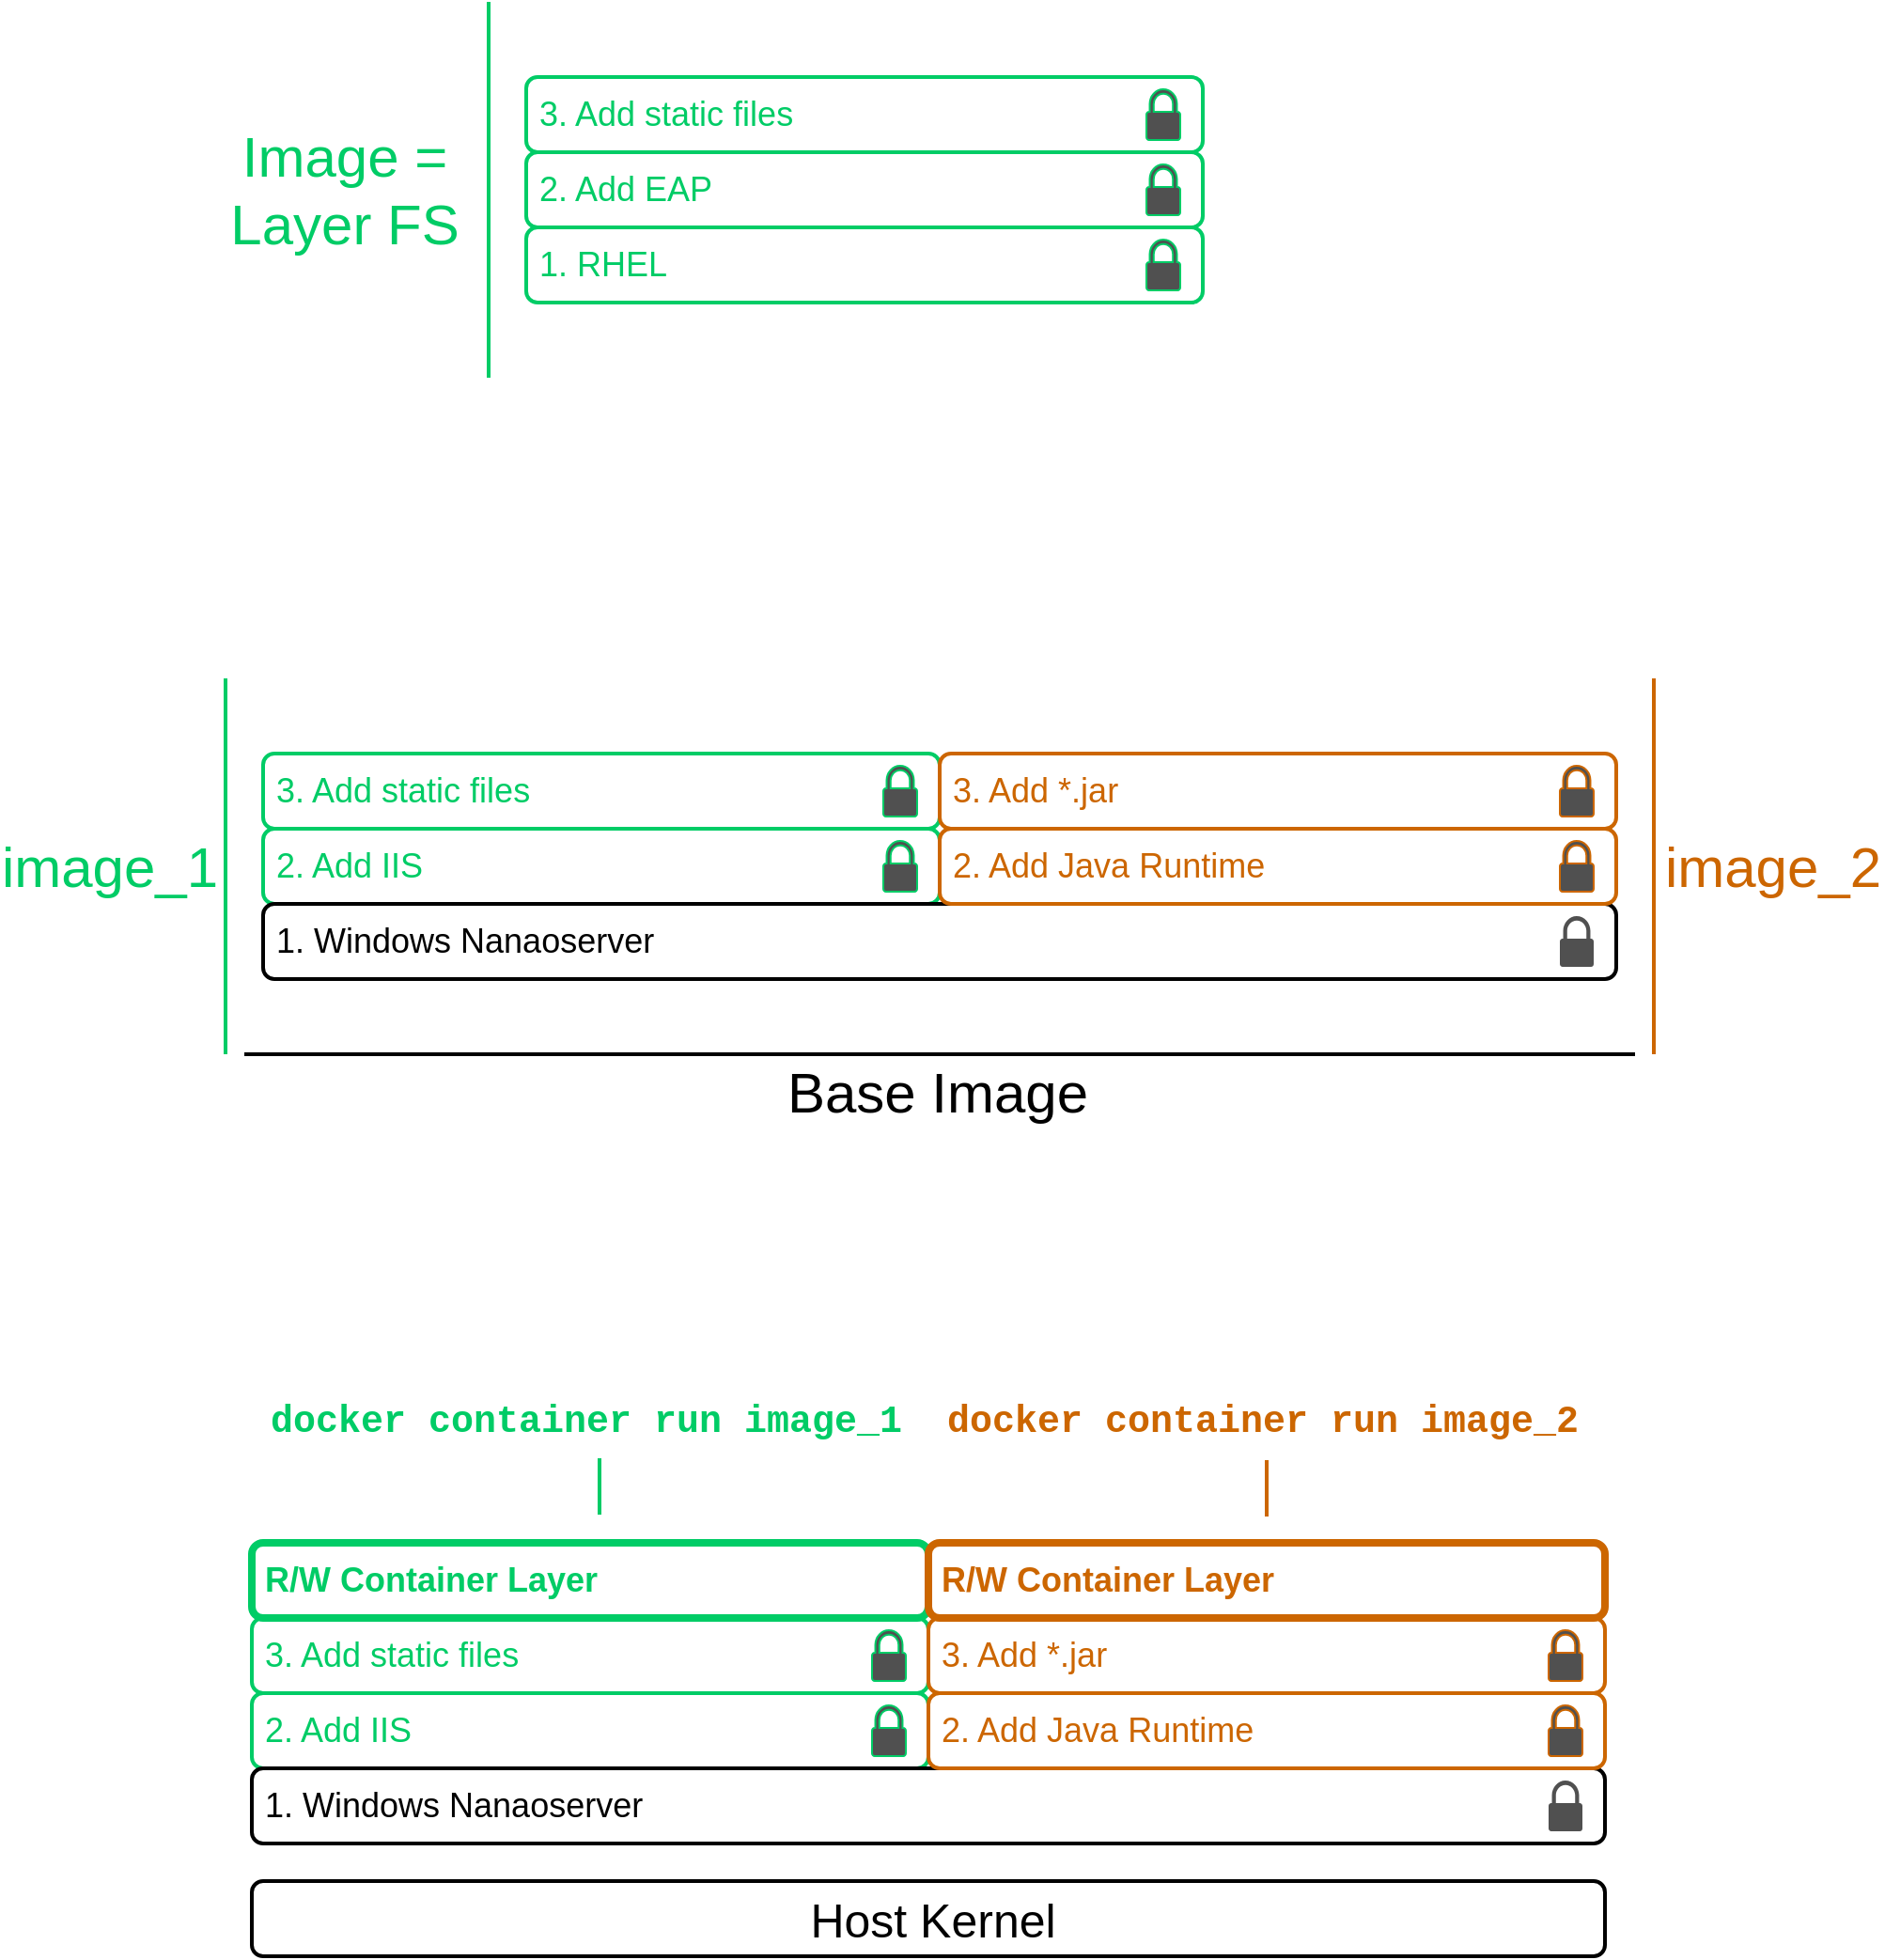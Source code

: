 <mxfile version="18.0.7" type="device" pages="4"><diagram id="-Xn183hnPWY0kWsf32Zr" name="layered-filesystem"><mxGraphModel dx="2763" dy="1807" grid="1" gridSize="10" guides="1" tooltips="1" connect="1" arrows="1" fold="1" page="1" pageScale="1" pageWidth="827" pageHeight="1169" math="0" shadow="0"><root><mxCell id="0"/><mxCell id="1" parent="0"/><mxCell id="vu-K2f1duUywHgy6X08b-1" value="&lt;font&gt;3. Add static files&lt;/font&gt;" style="rounded=1;whiteSpace=wrap;html=1;fontFamily=Helvetica;fontSize=18;fontColor=#00CC66;strokeColor=#00CC66;strokeWidth=2;fillColor=#FFFFFF;align=left;spacingLeft=5;" vertex="1" parent="1"><mxGeometry x="200" y="80" width="360" height="40" as="geometry"/></mxCell><mxCell id="vu-K2f1duUywHgy6X08b-2" value="" style="sketch=0;pointerEvents=1;shadow=0;dashed=0;html=1;strokeColor=#00CC66;fillColor=#505050;labelPosition=center;verticalLabelPosition=bottom;verticalAlign=top;outlineConnect=0;align=center;shape=mxgraph.office.security.lock_protected;fontFamily=Helvetica;fontSize=18;fontColor=#00CC66;" vertex="1" parent="1"><mxGeometry x="530" y="86.5" width="18" height="27" as="geometry"/></mxCell><mxCell id="vu-K2f1duUywHgy6X08b-3" value="&lt;font&gt;2. Add EAP&lt;/font&gt;" style="rounded=1;whiteSpace=wrap;html=1;fontFamily=Helvetica;fontSize=18;fontColor=#00CC66;strokeColor=#00CC66;strokeWidth=2;fillColor=#FFFFFF;align=left;spacingLeft=5;" vertex="1" parent="1"><mxGeometry x="200" y="120" width="360" height="40" as="geometry"/></mxCell><mxCell id="vu-K2f1duUywHgy6X08b-4" value="" style="sketch=0;pointerEvents=1;shadow=0;dashed=0;html=1;strokeColor=#00CC66;fillColor=#505050;labelPosition=center;verticalLabelPosition=bottom;verticalAlign=top;outlineConnect=0;align=center;shape=mxgraph.office.security.lock_protected;fontFamily=Helvetica;fontSize=18;fontColor=#00CC66;" vertex="1" parent="1"><mxGeometry x="530" y="126.5" width="18" height="27" as="geometry"/></mxCell><mxCell id="vu-K2f1duUywHgy6X08b-5" value="&lt;font&gt;1. RHEL&lt;/font&gt;" style="rounded=1;whiteSpace=wrap;html=1;fontFamily=Helvetica;fontSize=18;fontColor=#00CC66;strokeColor=#00CC66;strokeWidth=2;fillColor=#FFFFFF;align=left;spacingLeft=5;" vertex="1" parent="1"><mxGeometry x="200" y="160" width="360" height="40" as="geometry"/></mxCell><mxCell id="vu-K2f1duUywHgy6X08b-6" value="" style="sketch=0;pointerEvents=1;shadow=0;dashed=0;html=1;strokeColor=#00CC66;fillColor=#505050;labelPosition=center;verticalLabelPosition=bottom;verticalAlign=top;outlineConnect=0;align=center;shape=mxgraph.office.security.lock_protected;fontFamily=Helvetica;fontSize=18;fontColor=#00CC66;" vertex="1" parent="1"><mxGeometry x="530" y="166.5" width="18" height="27" as="geometry"/></mxCell><mxCell id="vu-K2f1duUywHgy6X08b-7" value="&lt;font&gt;3. Add static files&lt;/font&gt;" style="rounded=1;whiteSpace=wrap;html=1;fontFamily=Helvetica;fontSize=18;fontColor=#00CC66;strokeColor=#00CC66;strokeWidth=2;fillColor=#FFFFFF;align=left;spacingLeft=5;" vertex="1" parent="1"><mxGeometry x="60" y="440" width="360" height="40" as="geometry"/></mxCell><mxCell id="vu-K2f1duUywHgy6X08b-8" value="" style="sketch=0;pointerEvents=1;shadow=0;dashed=0;html=1;strokeColor=#00CC66;fillColor=#505050;labelPosition=center;verticalLabelPosition=bottom;verticalAlign=top;outlineConnect=0;align=center;shape=mxgraph.office.security.lock_protected;fontFamily=Helvetica;fontSize=18;fontColor=#00CC66;" vertex="1" parent="1"><mxGeometry x="390" y="446.5" width="18" height="27" as="geometry"/></mxCell><mxCell id="vu-K2f1duUywHgy6X08b-9" value="&lt;font&gt;2. Add IIS&lt;/font&gt;" style="rounded=1;whiteSpace=wrap;html=1;fontFamily=Helvetica;fontSize=18;fontColor=#00CC66;strokeColor=#00CC66;strokeWidth=2;fillColor=#FFFFFF;align=left;spacingLeft=5;" vertex="1" parent="1"><mxGeometry x="60" y="480" width="360" height="40" as="geometry"/></mxCell><mxCell id="vu-K2f1duUywHgy6X08b-10" value="" style="sketch=0;pointerEvents=1;shadow=0;dashed=0;html=1;strokeColor=#00CC66;fillColor=#505050;labelPosition=center;verticalLabelPosition=bottom;verticalAlign=top;outlineConnect=0;align=center;shape=mxgraph.office.security.lock_protected;fontFamily=Helvetica;fontSize=18;fontColor=#00CC66;" vertex="1" parent="1"><mxGeometry x="390" y="486.5" width="18" height="27" as="geometry"/></mxCell><mxCell id="vu-K2f1duUywHgy6X08b-11" value="&lt;font color=&quot;#000000&quot;&gt;1. Windows Nanaoserver&lt;/font&gt;" style="rounded=1;whiteSpace=wrap;html=1;fontFamily=Helvetica;fontSize=18;fontColor=#CC6600;strokeColor=#000000;strokeWidth=2;fillColor=#FFFFFF;align=left;spacingLeft=5;gradientColor=none;gradientDirection=east;perimeterSpacing=0;sketch=0;shadow=0;glass=0;" vertex="1" parent="1"><mxGeometry x="60" y="520" width="720" height="40" as="geometry"/></mxCell><mxCell id="vu-K2f1duUywHgy6X08b-12" value="" style="sketch=0;pointerEvents=1;shadow=0;dashed=0;html=1;strokeColor=none;fillColor=#505050;labelPosition=center;verticalLabelPosition=bottom;verticalAlign=top;outlineConnect=0;align=center;shape=mxgraph.office.security.lock_protected;fontFamily=Helvetica;fontSize=18;fontColor=#000000;" vertex="1" parent="1"><mxGeometry x="750" y="526.5" width="18" height="27" as="geometry"/></mxCell><mxCell id="vu-K2f1duUywHgy6X08b-13" value="&lt;font&gt;2. Add Java Runtime&lt;/font&gt;" style="rounded=1;whiteSpace=wrap;html=1;fontFamily=Helvetica;fontSize=18;fontColor=#CC6600;strokeColor=#CC6600;strokeWidth=2;fillColor=#FFFFFF;align=left;spacingLeft=5;" vertex="1" parent="1"><mxGeometry x="420" y="480" width="360" height="40" as="geometry"/></mxCell><mxCell id="vu-K2f1duUywHgy6X08b-14" value="" style="sketch=0;pointerEvents=1;shadow=0;dashed=0;html=1;strokeColor=#CC6600;fillColor=#505050;labelPosition=center;verticalLabelPosition=bottom;verticalAlign=top;outlineConnect=0;align=center;shape=mxgraph.office.security.lock_protected;fontFamily=Helvetica;fontSize=18;fontColor=#CC6600;" vertex="1" parent="1"><mxGeometry x="750" y="486.5" width="18" height="27" as="geometry"/></mxCell><mxCell id="vu-K2f1duUywHgy6X08b-15" value="&lt;font&gt;3. Add *.jar&lt;/font&gt;" style="rounded=1;whiteSpace=wrap;html=1;fontFamily=Helvetica;fontSize=18;fontColor=#CC6600;strokeColor=#CC6600;strokeWidth=2;fillColor=#FFFFFF;align=left;spacingLeft=5;" vertex="1" parent="1"><mxGeometry x="420" y="440" width="360" height="40" as="geometry"/></mxCell><mxCell id="vu-K2f1duUywHgy6X08b-16" value="" style="sketch=0;pointerEvents=1;shadow=0;dashed=0;html=1;strokeColor=#CC6600;fillColor=#505050;labelPosition=center;verticalLabelPosition=bottom;verticalAlign=top;outlineConnect=0;align=center;shape=mxgraph.office.security.lock_protected;fontFamily=Helvetica;fontSize=18;fontColor=#CC6600;" vertex="1" parent="1"><mxGeometry x="750" y="446.5" width="18" height="27" as="geometry"/></mxCell><mxCell id="vu-K2f1duUywHgy6X08b-18" value="" style="endArrow=none;html=1;rounded=0;fontFamily=Helvetica;fontSize=18;fontColor=#CC6600;strokeColor=#00CC66;strokeWidth=2;" edge="1" parent="1"><mxGeometry width="50" height="50" relative="1" as="geometry"><mxPoint x="40" y="600" as="sourcePoint"/><mxPoint x="40" y="400" as="targetPoint"/></mxGeometry></mxCell><mxCell id="vu-K2f1duUywHgy6X08b-19" value="" style="endArrow=none;html=1;rounded=0;fontFamily=Helvetica;fontSize=18;fontColor=#CC6600;strokeColor=#CC6600;strokeWidth=2;" edge="1" parent="1"><mxGeometry width="50" height="50" relative="1" as="geometry"><mxPoint x="800" y="600" as="sourcePoint"/><mxPoint x="800" y="400" as="targetPoint"/></mxGeometry></mxCell><mxCell id="vu-K2f1duUywHgy6X08b-20" value="image_2" style="text;html=1;strokeColor=none;fillColor=none;align=center;verticalAlign=middle;whiteSpace=wrap;rounded=0;shadow=0;glass=1;sketch=0;fontFamily=Helvetica;fontSize=30;fontColor=#CC6600;spacingLeft=3;" vertex="1" parent="1"><mxGeometry x="802" y="440" width="120" height="120" as="geometry"/></mxCell><mxCell id="vu-K2f1duUywHgy6X08b-21" value="image_1" style="text;html=1;strokeColor=none;fillColor=none;align=center;verticalAlign=middle;whiteSpace=wrap;rounded=0;shadow=0;glass=1;sketch=0;fontFamily=Helvetica;fontSize=30;fontColor=#00CC66;spacingRight=3;" vertex="1" parent="1"><mxGeometry x="-80" y="440" width="120" height="120" as="geometry"/></mxCell><mxCell id="vu-K2f1duUywHgy6X08b-22" value="" style="endArrow=none;html=1;rounded=0;fontFamily=Helvetica;fontSize=30;fontColor=#00CC66;strokeColor=#000000;strokeWidth=2;" edge="1" parent="1"><mxGeometry width="50" height="50" relative="1" as="geometry"><mxPoint x="50" y="600" as="sourcePoint"/><mxPoint x="790" y="600" as="targetPoint"/></mxGeometry></mxCell><mxCell id="vu-K2f1duUywHgy6X08b-23" value="Base Image" style="text;html=1;strokeColor=none;fillColor=none;align=center;verticalAlign=middle;whiteSpace=wrap;rounded=0;shadow=0;glass=1;sketch=0;fontFamily=Helvetica;fontSize=30;fontColor=#000000;" vertex="1" parent="1"><mxGeometry x="48" y="600" width="742" height="40" as="geometry"/></mxCell><mxCell id="vu-K2f1duUywHgy6X08b-24" value="&lt;font&gt;3. Add static files&lt;/font&gt;" style="rounded=1;whiteSpace=wrap;html=1;fontFamily=Helvetica;fontSize=18;fontColor=#00CC66;strokeColor=#00CC66;strokeWidth=2;fillColor=#FFFFFF;align=left;spacingLeft=5;" vertex="1" parent="1"><mxGeometry x="54" y="900" width="360" height="40" as="geometry"/></mxCell><mxCell id="vu-K2f1duUywHgy6X08b-25" value="" style="sketch=0;pointerEvents=1;shadow=0;dashed=0;html=1;strokeColor=#00CC66;fillColor=#505050;labelPosition=center;verticalLabelPosition=bottom;verticalAlign=top;outlineConnect=0;align=center;shape=mxgraph.office.security.lock_protected;fontFamily=Helvetica;fontSize=18;fontColor=#00CC66;" vertex="1" parent="1"><mxGeometry x="384" y="906.5" width="18" height="27" as="geometry"/></mxCell><mxCell id="vu-K2f1duUywHgy6X08b-26" value="&lt;font&gt;2. Add IIS&lt;/font&gt;" style="rounded=1;whiteSpace=wrap;html=1;fontFamily=Helvetica;fontSize=18;fontColor=#00CC66;strokeColor=#00CC66;strokeWidth=2;fillColor=#FFFFFF;align=left;spacingLeft=5;" vertex="1" parent="1"><mxGeometry x="54" y="940" width="360" height="40" as="geometry"/></mxCell><mxCell id="vu-K2f1duUywHgy6X08b-27" value="" style="sketch=0;pointerEvents=1;shadow=0;dashed=0;html=1;strokeColor=#00CC66;fillColor=#505050;labelPosition=center;verticalLabelPosition=bottom;verticalAlign=top;outlineConnect=0;align=center;shape=mxgraph.office.security.lock_protected;fontFamily=Helvetica;fontSize=18;fontColor=#00CC66;" vertex="1" parent="1"><mxGeometry x="384" y="946.5" width="18" height="27" as="geometry"/></mxCell><mxCell id="vu-K2f1duUywHgy6X08b-28" value="&lt;font color=&quot;#000000&quot;&gt;1. Windows Nanaoserver&lt;/font&gt;" style="rounded=1;whiteSpace=wrap;html=1;fontFamily=Helvetica;fontSize=18;fontColor=#CC6600;strokeColor=#000000;strokeWidth=2;fillColor=#FFFFFF;align=left;spacingLeft=5;gradientColor=none;gradientDirection=east;perimeterSpacing=0;sketch=0;shadow=0;glass=0;" vertex="1" parent="1"><mxGeometry x="54" y="980" width="720" height="40" as="geometry"/></mxCell><mxCell id="vu-K2f1duUywHgy6X08b-29" value="" style="sketch=0;pointerEvents=1;shadow=0;dashed=0;html=1;strokeColor=none;fillColor=#505050;labelPosition=center;verticalLabelPosition=bottom;verticalAlign=top;outlineConnect=0;align=center;shape=mxgraph.office.security.lock_protected;fontFamily=Helvetica;fontSize=18;fontColor=#000000;" vertex="1" parent="1"><mxGeometry x="744" y="986.5" width="18" height="27" as="geometry"/></mxCell><mxCell id="vu-K2f1duUywHgy6X08b-30" value="&lt;font&gt;2. Add Java Runtime&lt;/font&gt;" style="rounded=1;whiteSpace=wrap;html=1;fontFamily=Helvetica;fontSize=18;fontColor=#CC6600;strokeColor=#CC6600;strokeWidth=2;fillColor=#FFFFFF;align=left;spacingLeft=5;" vertex="1" parent="1"><mxGeometry x="414" y="940" width="360" height="40" as="geometry"/></mxCell><mxCell id="vu-K2f1duUywHgy6X08b-31" value="" style="sketch=0;pointerEvents=1;shadow=0;dashed=0;html=1;strokeColor=#CC6600;fillColor=#505050;labelPosition=center;verticalLabelPosition=bottom;verticalAlign=top;outlineConnect=0;align=center;shape=mxgraph.office.security.lock_protected;fontFamily=Helvetica;fontSize=18;fontColor=#CC6600;" vertex="1" parent="1"><mxGeometry x="744" y="946.5" width="18" height="27" as="geometry"/></mxCell><mxCell id="vu-K2f1duUywHgy6X08b-32" value="&lt;font&gt;3. Add *.jar&lt;/font&gt;" style="rounded=1;whiteSpace=wrap;html=1;fontFamily=Helvetica;fontSize=18;fontColor=#CC6600;strokeColor=#CC6600;strokeWidth=2;fillColor=#FFFFFF;align=left;spacingLeft=5;" vertex="1" parent="1"><mxGeometry x="414" y="900" width="360" height="40" as="geometry"/></mxCell><mxCell id="vu-K2f1duUywHgy6X08b-33" value="" style="sketch=0;pointerEvents=1;shadow=0;dashed=0;html=1;strokeColor=#CC6600;fillColor=#505050;labelPosition=center;verticalLabelPosition=bottom;verticalAlign=top;outlineConnect=0;align=center;shape=mxgraph.office.security.lock_protected;fontFamily=Helvetica;fontSize=18;fontColor=#CC6600;" vertex="1" parent="1"><mxGeometry x="744" y="906.5" width="18" height="27" as="geometry"/></mxCell><mxCell id="vu-K2f1duUywHgy6X08b-34" value="&lt;font color=&quot;#000000&quot; style=&quot;font-size: 25px;&quot;&gt;Host Kernel&lt;/font&gt;" style="rounded=1;whiteSpace=wrap;html=1;fontFamily=Helvetica;fontSize=25;fontColor=#CC6600;strokeColor=#000000;strokeWidth=2;fillColor=#FFFFFF;align=center;spacingLeft=5;gradientColor=none;gradientDirection=east;perimeterSpacing=0;sketch=0;shadow=0;glass=0;" vertex="1" parent="1"><mxGeometry x="54" y="1040" width="720" height="40" as="geometry"/></mxCell><mxCell id="vu-K2f1duUywHgy6X08b-35" value="&lt;font&gt;R/W Container Layer&lt;/font&gt;" style="rounded=1;whiteSpace=wrap;html=1;fontFamily=Helvetica;fontSize=18;fontColor=#00CC66;strokeColor=#00CC66;strokeWidth=4;fillColor=#FFFFFF;align=left;spacingLeft=5;fontStyle=1" vertex="1" parent="1"><mxGeometry x="54" y="860" width="360" height="40" as="geometry"/></mxCell><mxCell id="vu-K2f1duUywHgy6X08b-36" value="&lt;font&gt;R/W Container Layer&lt;/font&gt;" style="rounded=1;whiteSpace=wrap;html=1;fontFamily=Helvetica;fontSize=18;fontColor=#CC6600;strokeColor=#CC6600;strokeWidth=4;fillColor=#FFFFFF;align=left;spacingLeft=5;fontStyle=1" vertex="1" parent="1"><mxGeometry x="414" y="860" width="360" height="40" as="geometry"/></mxCell><mxCell id="vu-K2f1duUywHgy6X08b-37" value="docker container run image_2" style="text;html=1;strokeColor=none;fillColor=none;align=center;verticalAlign=middle;whiteSpace=wrap;rounded=0;shadow=0;glass=1;sketch=0;fontFamily=Courier New;fontSize=20;fontColor=#CC6600;fontStyle=1" vertex="1" parent="1"><mxGeometry x="414" y="780" width="356" height="30" as="geometry"/></mxCell><mxCell id="vu-K2f1duUywHgy6X08b-38" value="docker container run image_1" style="text;html=1;strokeColor=none;fillColor=none;align=center;verticalAlign=middle;whiteSpace=wrap;rounded=0;shadow=0;glass=1;sketch=0;fontFamily=Courier New;fontSize=20;fontColor=#00CC66;fontStyle=1" vertex="1" parent="1"><mxGeometry x="54" y="780" width="356" height="30" as="geometry"/></mxCell><mxCell id="vu-K2f1duUywHgy6X08b-39" value="" style="endArrow=none;html=1;rounded=0;fontFamily=Courier New;fontSize=20;fontColor=#00CC66;strokeColor=#CC6600;strokeWidth=2;" edge="1" parent="1"><mxGeometry width="50" height="50" relative="1" as="geometry"><mxPoint x="594" y="846" as="sourcePoint"/><mxPoint x="594" y="816" as="targetPoint"/></mxGeometry></mxCell><mxCell id="vu-K2f1duUywHgy6X08b-40" value="" style="endArrow=none;html=1;rounded=0;fontFamily=Courier New;fontSize=20;fontColor=#00CC66;strokeColor=#00CC66;strokeWidth=2;" edge="1" parent="1"><mxGeometry width="50" height="50" relative="1" as="geometry"><mxPoint x="239" y="845" as="sourcePoint"/><mxPoint x="239" y="815" as="targetPoint"/></mxGeometry></mxCell><mxCell id="rjG4CDIpXhnx_c_xclwH-1" value="" style="endArrow=none;html=1;rounded=0;fontFamily=Helvetica;fontSize=18;fontColor=#CC6600;strokeColor=#00CC66;strokeWidth=2;" edge="1" parent="1"><mxGeometry width="50" height="50" relative="1" as="geometry"><mxPoint x="180" y="240" as="sourcePoint"/><mxPoint x="180" y="40" as="targetPoint"/></mxGeometry></mxCell><mxCell id="rjG4CDIpXhnx_c_xclwH-2" value="Image =&lt;br&gt;Layer FS" style="text;html=1;strokeColor=none;fillColor=none;align=center;verticalAlign=middle;whiteSpace=wrap;rounded=0;shadow=0;glass=1;sketch=0;fontFamily=Helvetica;fontSize=30;fontColor=#00CC66;spacingRight=3;" vertex="1" parent="1"><mxGeometry x="30" y="80" width="150" height="120" as="geometry"/></mxCell></root></mxGraphModel></diagram><diagram id="I0C4TpuRv7Imgy8rDdSq" name="build-cache"><mxGraphModel dx="934" dy="872" grid="1" gridSize="10" guides="1" tooltips="1" connect="1" arrows="1" fold="1" page="1" pageScale="1" pageWidth="827" pageHeight="1169" math="0" shadow="0"><root><mxCell id="0"/><mxCell id="1" parent="0"/><mxCell id="J7gbfLd1uRq0NaDF_8H3-1" value="Read Dockerfile&lt;br&gt;Instruction" style="rounded=1;whiteSpace=wrap;html=1;arcSize=50;fontSize=18;strokeWidth=1;" parent="1" vertex="1"><mxGeometry x="300" y="110" width="160" height="50" as="geometry"/></mxCell><mxCell id="J7gbfLd1uRq0NaDF_8H3-3" value="&lt;font style=&quot;font-size: 18px&quot;&gt;Is layer &lt;br&gt;available in &lt;br&gt;cache?&lt;/font&gt;" style="rhombus;whiteSpace=wrap;html=1;strokeWidth=1;" parent="1" vertex="1"><mxGeometry x="290" y="220" width="180" height="130" as="geometry"/></mxCell><mxCell id="J7gbfLd1uRq0NaDF_8H3-5" value="Reuse" style="rounded=1;whiteSpace=wrap;html=1;arcSize=50;fontSize=18;strokeWidth=1;" parent="1" vertex="1"><mxGeometry x="336.25" y="420" width="87.5" height="40" as="geometry"/></mxCell><mxCell id="J7gbfLd1uRq0NaDF_8H3-6" value="Build" style="rounded=1;whiteSpace=wrap;html=1;arcSize=50;fontSize=18;strokeWidth=1;" parent="1" vertex="1"><mxGeometry x="480" y="420" width="90" height="40" as="geometry"/></mxCell><mxCell id="J7gbfLd1uRq0NaDF_8H3-7" value="Save image&lt;br&gt;layer" style="rounded=1;whiteSpace=wrap;html=1;arcSize=50;fontSize=18;strokeWidth=1;" parent="1" vertex="1"><mxGeometry x="307.5" y="540" width="145" height="50" as="geometry"/></mxCell><mxCell id="J7gbfLd1uRq0NaDF_8H3-8" value="" style="endArrow=classic;html=1;fontSize=18;strokeWidth=1;endFill=1;exitX=0.5;exitY=1;exitDx=0;exitDy=0;" parent="1" source="J7gbfLd1uRq0NaDF_8H3-1" target="J7gbfLd1uRq0NaDF_8H3-3" edge="1"><mxGeometry width="50" height="50" relative="1" as="geometry"><mxPoint x="510" y="420" as="sourcePoint"/><mxPoint x="560" y="370" as="targetPoint"/></mxGeometry></mxCell><mxCell id="J7gbfLd1uRq0NaDF_8H3-9" value="" style="endArrow=classic;html=1;fontSize=18;strokeWidth=1;endFill=1;exitX=0.5;exitY=1;exitDx=0;exitDy=0;entryX=0.5;entryY=0;entryDx=0;entryDy=0;" parent="1" source="J7gbfLd1uRq0NaDF_8H3-3" target="J7gbfLd1uRq0NaDF_8H3-5" edge="1"><mxGeometry width="50" height="50" relative="1" as="geometry"><mxPoint x="270" y="320" as="sourcePoint"/><mxPoint x="270" y="380" as="targetPoint"/></mxGeometry></mxCell><mxCell id="J7gbfLd1uRq0NaDF_8H3-13" value="yes" style="edgeLabel;html=1;align=center;verticalAlign=middle;resizable=0;points=[];fontSize=18;" parent="J7gbfLd1uRq0NaDF_8H3-9" vertex="1" connectable="0"><mxGeometry x="0.201" y="1" relative="1" as="geometry"><mxPoint x="-1" y="-12" as="offset"/></mxGeometry></mxCell><mxCell id="J7gbfLd1uRq0NaDF_8H3-10" value="" style="endArrow=classic;html=1;fontSize=18;strokeWidth=1;endFill=1;exitX=1;exitY=0.5;exitDx=0;exitDy=0;entryX=0.5;entryY=0;entryDx=0;entryDy=0;edgeStyle=orthogonalEdgeStyle;" parent="1" source="J7gbfLd1uRq0NaDF_8H3-3" target="J7gbfLd1uRq0NaDF_8H3-6" edge="1"><mxGeometry width="50" height="50" relative="1" as="geometry"><mxPoint x="375" y="340" as="sourcePoint"/><mxPoint x="342.5" y="400" as="targetPoint"/></mxGeometry></mxCell><mxCell id="J7gbfLd1uRq0NaDF_8H3-14" value="no" style="edgeLabel;html=1;align=center;verticalAlign=middle;resizable=0;points=[];fontSize=18;" parent="J7gbfLd1uRq0NaDF_8H3-10" vertex="1" connectable="0"><mxGeometry x="0.148" y="2" relative="1" as="geometry"><mxPoint x="-30" y="-56" as="offset"/></mxGeometry></mxCell><mxCell id="J7gbfLd1uRq0NaDF_8H3-11" value="" style="endArrow=classic;html=1;fontSize=18;strokeWidth=1;endFill=1;exitX=0.5;exitY=1;exitDx=0;exitDy=0;entryX=0.5;entryY=0;entryDx=0;entryDy=0;edgeStyle=orthogonalEdgeStyle;" parent="1" source="J7gbfLd1uRq0NaDF_8H3-6" target="J7gbfLd1uRq0NaDF_8H3-7" edge="1"><mxGeometry width="50" height="50" relative="1" as="geometry"><mxPoint x="375" y="340" as="sourcePoint"/><mxPoint x="467.5" y="410" as="targetPoint"/></mxGeometry></mxCell><mxCell id="J7gbfLd1uRq0NaDF_8H3-12" value="" style="endArrow=classic;html=1;fontSize=18;strokeWidth=1;endFill=1;exitX=0.5;exitY=1;exitDx=0;exitDy=0;entryX=0.5;entryY=0;entryDx=0;entryDy=0;" parent="1" source="J7gbfLd1uRq0NaDF_8H3-5" target="J7gbfLd1uRq0NaDF_8H3-7" edge="1"><mxGeometry width="50" height="50" relative="1" as="geometry"><mxPoint x="467.5" y="470" as="sourcePoint"/><mxPoint x="375" y="500" as="targetPoint"/></mxGeometry></mxCell></root></mxGraphModel></diagram><diagram id="E-Wf9sUC8Yu6-9_FpXFa" name="copy-on-write"><mxGraphModel dx="2182" dy="1265" grid="1" gridSize="10" guides="1" tooltips="1" connect="1" arrows="1" fold="1" page="1" pageScale="1" pageWidth="827" pageHeight="1169" math="0" shadow="0"><root><mxCell id="0"/><mxCell id="1" parent="0"/><mxCell id="NdPBqR1RCYI-ioMyasud-1" value="&lt;font color=&quot;#000000&quot; style=&quot;font-size: 20px;&quot;&gt;Add Static Files&lt;br style=&quot;font-size: 20px;&quot;&gt;(R/O)&lt;br style=&quot;font-size: 20px;&quot;&gt;&lt;/font&gt;" style="rounded=1;whiteSpace=wrap;html=1;fontFamily=Helvetica;fontSize=20;fontColor=#CC6600;strokeColor=#000000;strokeWidth=2;fillColor=#FFFFFF;align=left;spacingLeft=5;gradientColor=none;gradientDirection=east;perimeterSpacing=0;sketch=0;shadow=0;glass=0;" vertex="1" parent="1"><mxGeometry x="40" y="80" width="680" height="80" as="geometry"/></mxCell><mxCell id="NdPBqR1RCYI-ioMyasud-2" value="&lt;font color=&quot;#000000&quot; style=&quot;font-size: 20px;&quot;&gt;Add Dependencies&lt;br style=&quot;font-size: 20px;&quot;&gt;(R/O)&lt;br style=&quot;font-size: 20px;&quot;&gt;&lt;/font&gt;" style="rounded=1;whiteSpace=wrap;html=1;fontFamily=Helvetica;fontSize=20;fontColor=#CC6600;strokeColor=#000000;strokeWidth=2;fillColor=#FFFFFF;align=left;spacingLeft=5;gradientColor=none;gradientDirection=east;perimeterSpacing=0;sketch=0;shadow=0;glass=0;" vertex="1" parent="1"><mxGeometry x="40" y="180" width="680" height="80" as="geometry"/></mxCell><mxCell id="NdPBqR1RCYI-ioMyasud-3" value="&lt;font color=&quot;#000000&quot; style=&quot;font-size: 20px;&quot;&gt;Base Layer&lt;br style=&quot;font-size: 20px;&quot;&gt;(R/O)&lt;br style=&quot;font-size: 20px;&quot;&gt;&lt;/font&gt;" style="rounded=1;whiteSpace=wrap;html=1;fontFamily=Helvetica;fontSize=20;fontColor=#CC6600;strokeColor=#000000;strokeWidth=2;fillColor=#FFFFFF;align=left;spacingLeft=5;gradientColor=none;gradientDirection=east;perimeterSpacing=0;sketch=0;shadow=0;glass=0;" vertex="1" parent="1"><mxGeometry x="40" y="280" width="680" height="80" as="geometry"/></mxCell><mxCell id="NdPBqR1RCYI-ioMyasud-4" value="File 2" style="rounded=1;whiteSpace=wrap;html=1;shadow=0;glass=0;sketch=0;fontFamily=Helvetica;fontSize=20;fontColor=#000000;strokeColor=#000000;strokeWidth=1;fillColor=#FFFF00;gradientColor=none;gradientDirection=east;" vertex="1" parent="1"><mxGeometry x="330" y="300" width="120" height="40" as="geometry"/></mxCell><mxCell id="NdPBqR1RCYI-ioMyasud-5" value="File 1" style="rounded=1;whiteSpace=wrap;html=1;shadow=0;glass=0;sketch=0;fontFamily=Helvetica;fontSize=20;fontColor=#000000;strokeColor=#000000;strokeWidth=1;fillColor=#FFFF00;gradientColor=none;gradientDirection=east;" vertex="1" parent="1"><mxGeometry x="200" y="300" width="120" height="40" as="geometry"/></mxCell><mxCell id="NdPBqR1RCYI-ioMyasud-6" value="File 2" style="rounded=1;whiteSpace=wrap;html=1;shadow=0;glass=0;sketch=0;fontFamily=Helvetica;fontSize=20;fontColor=#000000;strokeColor=#000000;strokeWidth=1;fillColor=#80FF00;gradientColor=none;gradientDirection=east;" vertex="1" parent="1"><mxGeometry x="330" y="200" width="120" height="40" as="geometry"/></mxCell><mxCell id="NdPBqR1RCYI-ioMyasud-7" value="File 3" style="rounded=1;whiteSpace=wrap;html=1;shadow=0;glass=0;sketch=0;fontFamily=Helvetica;fontSize=20;fontColor=#000000;strokeColor=#000000;strokeWidth=1;fillColor=#80FF00;gradientColor=none;gradientDirection=east;" vertex="1" parent="1"><mxGeometry x="460" y="200" width="120" height="40" as="geometry"/></mxCell><mxCell id="NdPBqR1RCYI-ioMyasud-8" value="File 4" style="rounded=1;whiteSpace=wrap;html=1;shadow=0;glass=0;sketch=0;fontFamily=Helvetica;fontSize=20;fontColor=#000000;strokeColor=#000000;strokeWidth=1;fillColor=#FF8000;gradientColor=none;gradientDirection=east;" vertex="1" parent="1"><mxGeometry x="590" y="100" width="120" height="40" as="geometry"/></mxCell><mxCell id="NdPBqR1RCYI-ioMyasud-9" value="" style="endArrow=classic;html=1;rounded=0;fontFamily=Helvetica;fontSize=20;fontColor=#000000;strokeColor=#000000;strokeWidth=3;exitX=0.5;exitY=0;exitDx=0;exitDy=0;entryX=0.5;entryY=1;entryDx=0;entryDy=0;" edge="1" parent="1" source="NdPBqR1RCYI-ioMyasud-4" target="NdPBqR1RCYI-ioMyasud-6"><mxGeometry width="50" height="50" relative="1" as="geometry"><mxPoint x="390" y="600" as="sourcePoint"/><mxPoint x="440" y="550" as="targetPoint"/></mxGeometry></mxCell><mxCell id="NdPBqR1RCYI-ioMyasud-10" value="" style="endArrow=classic;html=1;rounded=0;fontFamily=Helvetica;fontSize=20;fontColor=#000000;strokeColor=#000000;strokeWidth=3;" edge="1" parent="1"><mxGeometry width="50" height="50" relative="1" as="geometry"><mxPoint x="340" y="400" as="sourcePoint"/><mxPoint x="420" y="400" as="targetPoint"/></mxGeometry></mxCell><mxCell id="NdPBqR1RCYI-ioMyasud-14" value="copy on write" style="edgeLabel;html=1;align=center;verticalAlign=middle;resizable=0;points=[];fontSize=20;fontFamily=Helvetica;fontColor=#000000;" vertex="1" connectable="0" parent="NdPBqR1RCYI-ioMyasud-10"><mxGeometry x="-0.175" y="-2" relative="1" as="geometry"><mxPoint x="6" y="28" as="offset"/></mxGeometry></mxCell><mxCell id="NdPBqR1RCYI-ioMyasud-11" value="" style="rounded=1;whiteSpace=wrap;html=1;shadow=0;glass=0;sketch=0;fontFamily=Helvetica;fontSize=20;fontColor=#000000;strokeColor=#000000;strokeWidth=1;fillColor=#000000;gradientColor=none;gradientDirection=east;arcSize=40;" vertex="1" parent="1"><mxGeometry x="430" y="390" width="20" height="20" as="geometry"/></mxCell><mxCell id="NdPBqR1RCYI-ioMyasud-12" value="" style="rounded=1;whiteSpace=wrap;html=1;shadow=0;glass=0;sketch=0;fontFamily=Helvetica;fontSize=20;fontColor=#000000;strokeColor=#000000;strokeWidth=1;fillColor=#000000;gradientColor=none;gradientDirection=east;arcSize=40;" vertex="1" parent="1"><mxGeometry x="310" y="390" width="20" height="20" as="geometry"/></mxCell><mxCell id="NdPBqR1RCYI-ioMyasud-36" style="edgeStyle=orthogonalEdgeStyle;curved=1;rounded=0;orthogonalLoop=1;jettySize=auto;html=1;exitX=0;exitY=0.5;exitDx=0;exitDy=0;entryX=0;entryY=0.25;entryDx=0;entryDy=0;fontFamily=Helvetica;fontSize=20;fontColor=#000000;startArrow=none;startFill=0;endArrow=classic;endFill=1;strokeColor=#FF8000;strokeWidth=2;" edge="1" parent="1" source="NdPBqR1RCYI-ioMyasud-15" target="NdPBqR1RCYI-ioMyasud-28"><mxGeometry relative="1" as="geometry"><Array as="points"><mxPoint x="-10" y="720"/><mxPoint x="-10" y="600"/></Array></mxGeometry></mxCell><mxCell id="NdPBqR1RCYI-ioMyasud-15" value="&lt;font color=&quot;#000000&quot; style=&quot;font-size: 20px;&quot;&gt;Add Static Files&lt;br style=&quot;font-size: 20px;&quot;&gt;(R/O)&lt;br style=&quot;font-size: 20px;&quot;&gt;&lt;/font&gt;" style="rounded=1;whiteSpace=wrap;html=1;fontFamily=Helvetica;fontSize=20;fontColor=#CC6600;strokeColor=#000000;strokeWidth=2;fillColor=#FFFFFF;align=left;spacingLeft=5;gradientColor=none;gradientDirection=east;perimeterSpacing=0;sketch=0;shadow=0;glass=0;" vertex="1" parent="1"><mxGeometry x="40" y="680" width="680" height="80" as="geometry"/></mxCell><mxCell id="NdPBqR1RCYI-ioMyasud-35" style="edgeStyle=orthogonalEdgeStyle;curved=1;rounded=0;orthogonalLoop=1;jettySize=auto;html=1;exitX=0;exitY=0.5;exitDx=0;exitDy=0;entryX=0;entryY=0.5;entryDx=0;entryDy=0;fontFamily=Helvetica;fontSize=20;fontColor=#000000;startArrow=none;startFill=0;endArrow=classic;endFill=1;strokeColor=#80FF00;strokeWidth=2;" edge="1" parent="1" source="NdPBqR1RCYI-ioMyasud-16" target="NdPBqR1RCYI-ioMyasud-28"><mxGeometry relative="1" as="geometry"><Array as="points"><mxPoint x="-10" y="820"/><mxPoint x="-10" y="620"/></Array></mxGeometry></mxCell><mxCell id="NdPBqR1RCYI-ioMyasud-16" value="&lt;font color=&quot;#000000&quot; style=&quot;font-size: 20px;&quot;&gt;Add Dependencies&lt;br style=&quot;font-size: 20px;&quot;&gt;(R/O)&lt;br style=&quot;font-size: 20px;&quot;&gt;&lt;/font&gt;" style="rounded=1;whiteSpace=wrap;html=1;fontFamily=Helvetica;fontSize=20;fontColor=#CC6600;strokeColor=#000000;strokeWidth=2;fillColor=#FFFFFF;align=left;spacingLeft=5;gradientColor=none;gradientDirection=east;perimeterSpacing=0;sketch=0;shadow=0;glass=0;" vertex="1" parent="1"><mxGeometry x="40" y="780" width="680" height="80" as="geometry"/></mxCell><mxCell id="NdPBqR1RCYI-ioMyasud-34" style="edgeStyle=orthogonalEdgeStyle;rounded=0;orthogonalLoop=1;jettySize=auto;html=1;exitX=0;exitY=0.5;exitDx=0;exitDy=0;entryX=0;entryY=0.75;entryDx=0;entryDy=0;fontFamily=Helvetica;fontSize=20;fontColor=#000000;startArrow=none;startFill=0;endArrow=classic;endFill=1;strokeColor=#FFFF00;strokeWidth=2;curved=1;" edge="1" parent="1" source="NdPBqR1RCYI-ioMyasud-17" target="NdPBqR1RCYI-ioMyasud-28"><mxGeometry relative="1" as="geometry"><Array as="points"><mxPoint y="920"/><mxPoint y="640"/></Array></mxGeometry></mxCell><mxCell id="NdPBqR1RCYI-ioMyasud-17" value="&lt;font color=&quot;#000000&quot; style=&quot;font-size: 20px;&quot;&gt;Base Layer&lt;br style=&quot;font-size: 20px;&quot;&gt;(R/O)&lt;br style=&quot;font-size: 20px;&quot;&gt;&lt;/font&gt;" style="rounded=1;whiteSpace=wrap;html=1;fontFamily=Helvetica;fontSize=20;fontColor=#CC6600;strokeColor=#000000;strokeWidth=2;fillColor=#FFFFFF;align=left;spacingLeft=5;gradientColor=none;gradientDirection=east;perimeterSpacing=0;sketch=0;shadow=0;glass=0;" vertex="1" parent="1"><mxGeometry x="40" y="880" width="680" height="80" as="geometry"/></mxCell><mxCell id="NdPBqR1RCYI-ioMyasud-18" value="File 2" style="rounded=1;whiteSpace=wrap;html=1;shadow=0;glass=0;sketch=0;fontFamily=Helvetica;fontSize=20;fontColor=#000000;strokeColor=#000000;strokeWidth=1;fillColor=#FFFF00;gradientColor=none;gradientDirection=east;" vertex="1" parent="1"><mxGeometry x="330" y="900" width="120" height="40" as="geometry"/></mxCell><mxCell id="NdPBqR1RCYI-ioMyasud-19" value="File 1" style="rounded=1;whiteSpace=wrap;html=1;shadow=0;glass=0;sketch=0;fontFamily=Helvetica;fontSize=20;fontColor=#000000;strokeColor=#000000;strokeWidth=1;fillColor=#FFFF00;gradientColor=none;gradientDirection=east;" vertex="1" parent="1"><mxGeometry x="200" y="900" width="120" height="40" as="geometry"/></mxCell><mxCell id="NdPBqR1RCYI-ioMyasud-20" value="File 2" style="rounded=1;whiteSpace=wrap;html=1;shadow=0;glass=0;sketch=0;fontFamily=Helvetica;fontSize=20;fontColor=#000000;strokeColor=#000000;strokeWidth=1;fillColor=#80FF00;gradientColor=none;gradientDirection=east;" vertex="1" parent="1"><mxGeometry x="330" y="800" width="120" height="40" as="geometry"/></mxCell><mxCell id="NdPBqR1RCYI-ioMyasud-21" value="File 3" style="rounded=1;whiteSpace=wrap;html=1;shadow=0;glass=0;sketch=0;fontFamily=Helvetica;fontSize=20;fontColor=#000000;strokeColor=#000000;strokeWidth=1;fillColor=#80FF00;gradientColor=none;gradientDirection=east;" vertex="1" parent="1"><mxGeometry x="460" y="800" width="120" height="40" as="geometry"/></mxCell><mxCell id="NdPBqR1RCYI-ioMyasud-22" value="File 4" style="rounded=1;whiteSpace=wrap;html=1;shadow=0;glass=0;sketch=0;fontFamily=Helvetica;fontSize=20;fontColor=#000000;strokeColor=#000000;strokeWidth=1;fillColor=#FF8000;gradientColor=none;gradientDirection=east;" vertex="1" parent="1"><mxGeometry x="590" y="700" width="120" height="40" as="geometry"/></mxCell><mxCell id="NdPBqR1RCYI-ioMyasud-23" value="" style="endArrow=classic;html=1;rounded=0;fontFamily=Helvetica;fontSize=20;fontColor=#000000;strokeColor=#000000;strokeWidth=3;exitX=0.5;exitY=0;exitDx=0;exitDy=0;entryX=0.5;entryY=1;entryDx=0;entryDy=0;" edge="1" source="NdPBqR1RCYI-ioMyasud-18" target="NdPBqR1RCYI-ioMyasud-20" parent="1"><mxGeometry width="50" height="50" relative="1" as="geometry"><mxPoint x="390" y="1200" as="sourcePoint"/><mxPoint x="440" y="1150" as="targetPoint"/></mxGeometry></mxCell><mxCell id="NdPBqR1RCYI-ioMyasud-24" value="" style="endArrow=classic;html=1;rounded=0;fontFamily=Helvetica;fontSize=20;fontColor=#000000;strokeColor=#000000;strokeWidth=3;" edge="1" parent="1"><mxGeometry width="50" height="50" relative="1" as="geometry"><mxPoint x="340" y="1000" as="sourcePoint"/><mxPoint x="420" y="1000" as="targetPoint"/></mxGeometry></mxCell><mxCell id="NdPBqR1RCYI-ioMyasud-25" value="copy on write" style="edgeLabel;html=1;align=center;verticalAlign=middle;resizable=0;points=[];fontSize=20;fontFamily=Helvetica;fontColor=#000000;" vertex="1" connectable="0" parent="NdPBqR1RCYI-ioMyasud-24"><mxGeometry x="-0.175" y="-2" relative="1" as="geometry"><mxPoint x="6" y="28" as="offset"/></mxGeometry></mxCell><mxCell id="NdPBqR1RCYI-ioMyasud-26" value="" style="rounded=1;whiteSpace=wrap;html=1;shadow=0;glass=0;sketch=0;fontFamily=Helvetica;fontSize=20;fontColor=#000000;strokeColor=#000000;strokeWidth=1;fillColor=#000000;gradientColor=none;gradientDirection=east;arcSize=40;" vertex="1" parent="1"><mxGeometry x="430" y="990" width="20" height="20" as="geometry"/></mxCell><mxCell id="NdPBqR1RCYI-ioMyasud-27" value="" style="rounded=1;whiteSpace=wrap;html=1;shadow=0;glass=0;sketch=0;fontFamily=Helvetica;fontSize=20;fontColor=#000000;strokeColor=#000000;strokeWidth=1;fillColor=#000000;gradientColor=none;gradientDirection=east;arcSize=40;" vertex="1" parent="1"><mxGeometry x="310" y="990" width="20" height="20" as="geometry"/></mxCell><mxCell id="NdPBqR1RCYI-ioMyasud-28" value="&lt;font color=&quot;#000000&quot; style=&quot;font-size: 20px;&quot;&gt;Container Layer&lt;br&gt;(R/W, Union FS)&lt;br style=&quot;font-size: 20px;&quot;&gt;&lt;/font&gt;" style="rounded=1;whiteSpace=wrap;html=1;fontFamily=Helvetica;fontSize=20;fontColor=#CC6600;strokeColor=#000000;strokeWidth=4;fillColor=#FFFFFF;align=left;spacingLeft=5;gradientColor=none;gradientDirection=east;perimeterSpacing=0;sketch=0;shadow=0;glass=0;" vertex="1" parent="1"><mxGeometry x="39" y="580" width="680" height="80" as="geometry"/></mxCell><mxCell id="NdPBqR1RCYI-ioMyasud-29" value="File 4" style="rounded=1;whiteSpace=wrap;html=1;shadow=0;glass=0;sketch=0;fontFamily=Helvetica;fontSize=20;fontColor=#000000;strokeColor=#000000;strokeWidth=1;fillColor=#FF8000;gradientColor=none;gradientDirection=east;opacity=25;" vertex="1" parent="1"><mxGeometry x="590" y="600" width="120" height="40" as="geometry"/></mxCell><mxCell id="NdPBqR1RCYI-ioMyasud-30" value="File 1" style="rounded=1;whiteSpace=wrap;html=1;shadow=0;glass=0;sketch=0;fontFamily=Helvetica;fontSize=20;fontColor=#000000;strokeColor=#000000;strokeWidth=1;fillColor=#FFFF00;gradientColor=none;gradientDirection=east;opacity=25;" vertex="1" parent="1"><mxGeometry x="207" y="600" width="120" height="40" as="geometry"/></mxCell><mxCell id="NdPBqR1RCYI-ioMyasud-31" value="File 2" style="rounded=1;whiteSpace=wrap;html=1;shadow=0;glass=0;sketch=0;fontFamily=Helvetica;fontSize=20;fontColor=#000000;strokeColor=#000000;strokeWidth=1;fillColor=#80FF00;gradientColor=none;gradientDirection=east;opacity=25;" vertex="1" parent="1"><mxGeometry x="335" y="600" width="120" height="40" as="geometry"/></mxCell><mxCell id="NdPBqR1RCYI-ioMyasud-32" value="File 3" style="rounded=1;whiteSpace=wrap;html=1;shadow=0;glass=0;sketch=0;fontFamily=Helvetica;fontSize=20;fontColor=#000000;strokeColor=#000000;strokeWidth=1;fillColor=#80FF00;gradientColor=none;gradientDirection=east;opacity=25;" vertex="1" parent="1"><mxGeometry x="462" y="600" width="120" height="40" as="geometry"/></mxCell><mxCell id="NdPBqR1RCYI-ioMyasud-33" value="" style="endArrow=classic;html=1;rounded=0;fontFamily=Helvetica;fontSize=20;fontColor=#000000;strokeColor=#000000;strokeWidth=3;exitX=0.5;exitY=0;exitDx=0;exitDy=0;entryX=0.5;entryY=1;entryDx=0;entryDy=0;" edge="1" parent="1" source="NdPBqR1RCYI-ioMyasud-22" target="NdPBqR1RCYI-ioMyasud-29"><mxGeometry width="50" height="50" relative="1" as="geometry"><mxPoint x="400" y="310" as="sourcePoint"/><mxPoint x="400" y="250" as="targetPoint"/></mxGeometry></mxCell></root></mxGraphModel></diagram><diagram id="wcjJr88OSu7MZ4WbwR5H" name="good-bad-layering"><mxGraphModel dx="966" dy="1265" grid="1" gridSize="10" guides="1" tooltips="1" connect="1" arrows="1" fold="1" page="1" pageScale="1" pageWidth="827" pageHeight="1169" math="0" shadow="0"><root><mxCell id="0"/><mxCell id="1" parent="0"/><mxCell id="RKR0Mmjpj_8FHZ2IoRS3-1" value="&lt;font color=&quot;#000000&quot;&gt;Windows Nanoserver&lt;/font&gt;" style="rounded=1;whiteSpace=wrap;html=1;fontFamily=Helvetica;fontSize=18;fontColor=#CC6600;strokeColor=#000000;strokeWidth=2;fillColor=#FFFFFF;align=center;spacingLeft=5;gradientColor=none;gradientDirection=east;perimeterSpacing=0;sketch=0;shadow=0;glass=0;" vertex="1" parent="1"><mxGeometry x="80" y="520" width="280" height="40" as="geometry"/></mxCell><mxCell id="RKR0Mmjpj_8FHZ2IoRS3-2" value="&lt;font color=&quot;#000000&quot;&gt;Java 1.0&lt;/font&gt;" style="rounded=1;whiteSpace=wrap;html=1;fontFamily=Helvetica;fontSize=18;fontColor=#CC6600;strokeColor=#000000;strokeWidth=2;fillColor=#FFFFFF;align=center;spacingLeft=5;gradientColor=none;gradientDirection=east;perimeterSpacing=0;sketch=0;shadow=0;glass=0;" vertex="1" parent="1"><mxGeometry x="80" y="480" width="280" height="40" as="geometry"/></mxCell><mxCell id="RKR0Mmjpj_8FHZ2IoRS3-3" value="&lt;font color=&quot;#000000&quot;&gt;Upgrade Java 1 -&amp;gt; 2&lt;/font&gt;" style="rounded=1;whiteSpace=wrap;html=1;fontFamily=Helvetica;fontSize=18;fontColor=#CC6600;strokeColor=#000000;strokeWidth=2;fillColor=#FFFFFF;align=center;spacingLeft=5;gradientColor=none;gradientDirection=east;perimeterSpacing=0;sketch=0;shadow=0;glass=0;" vertex="1" parent="1"><mxGeometry x="80" y="440" width="280" height="40" as="geometry"/></mxCell><mxCell id="RKR0Mmjpj_8FHZ2IoRS3-4" value="&lt;font color=&quot;#000000&quot;&gt;Upgrade Java 2 -&amp;gt; 3&lt;/font&gt;" style="rounded=1;whiteSpace=wrap;html=1;fontFamily=Helvetica;fontSize=18;fontColor=#CC6600;strokeColor=#000000;strokeWidth=2;fillColor=#FFFFFF;align=center;spacingLeft=5;gradientColor=none;gradientDirection=east;perimeterSpacing=0;sketch=0;shadow=0;glass=0;" vertex="1" parent="1"><mxGeometry x="80" y="400" width="280" height="40" as="geometry"/></mxCell><mxCell id="RKR0Mmjpj_8FHZ2IoRS3-6" value="&lt;p style=&quot;line-height: 0.4;&quot;&gt;.&lt;br&gt;.&lt;br&gt;.&lt;/p&gt;" style="text;html=1;strokeColor=none;fillColor=none;align=center;verticalAlign=middle;whiteSpace=wrap;rounded=0;shadow=0;glass=0;sketch=0;fontFamily=Helvetica;fontSize=20;fontColor=#000000;opacity=25;fontStyle=1" vertex="1" parent="1"><mxGeometry x="80" y="355" width="280" height="40" as="geometry"/></mxCell><mxCell id="RKR0Mmjpj_8FHZ2IoRS3-7" value="&lt;font color=&quot;#000000&quot;&gt;Upgrade Java 6 -&amp;gt; 7&lt;/font&gt;" style="rounded=1;whiteSpace=wrap;html=1;fontFamily=Helvetica;fontSize=18;fontColor=#CC6600;strokeColor=#000000;strokeWidth=2;fillColor=#FFFFFF;align=center;spacingLeft=5;gradientColor=none;gradientDirection=east;perimeterSpacing=0;sketch=0;shadow=0;glass=0;" vertex="1" parent="1"><mxGeometry x="80" y="320" width="280" height="40" as="geometry"/></mxCell><mxCell id="RKR0Mmjpj_8FHZ2IoRS3-8" value="&lt;font color=&quot;#000000&quot;&gt;Upgrade Java 7 -&amp;gt; 8&lt;/font&gt;" style="rounded=1;whiteSpace=wrap;html=1;fontFamily=Helvetica;fontSize=18;fontColor=#CC6600;strokeColor=#000000;strokeWidth=2;fillColor=#FFFFFF;align=center;spacingLeft=5;gradientColor=none;gradientDirection=east;perimeterSpacing=0;sketch=0;shadow=0;glass=0;" vertex="1" parent="1"><mxGeometry x="80" y="280" width="280" height="40" as="geometry"/></mxCell><mxCell id="RKR0Mmjpj_8FHZ2IoRS3-9" value="&lt;font color=&quot;#000000&quot;&gt;Windows Nanoserver&lt;/font&gt;" style="rounded=1;whiteSpace=wrap;html=1;fontFamily=Helvetica;fontSize=18;fontColor=#CC6600;strokeColor=#000000;strokeWidth=2;fillColor=#FFFFFF;align=center;spacingLeft=5;gradientColor=none;gradientDirection=east;perimeterSpacing=0;sketch=0;shadow=0;glass=0;" vertex="1" parent="1"><mxGeometry x="440" y="520" width="280" height="40" as="geometry"/></mxCell><mxCell id="RKR0Mmjpj_8FHZ2IoRS3-10" value="&lt;font color=&quot;#000000&quot;&gt;Java 8.0&lt;/font&gt;" style="rounded=1;whiteSpace=wrap;html=1;fontFamily=Helvetica;fontSize=18;fontColor=#CC6600;strokeColor=#000000;strokeWidth=2;fillColor=#FFFFFF;align=center;spacingLeft=5;gradientColor=none;gradientDirection=east;perimeterSpacing=0;sketch=0;shadow=0;glass=0;" vertex="1" parent="1"><mxGeometry x="440" y="480" width="280" height="40" as="geometry"/></mxCell><mxCell id="RKR0Mmjpj_8FHZ2IoRS3-11" value="" style="endArrow=none;html=1;rounded=0;fontFamily=Helvetica;fontSize=20;fontColor=#000000;strokeColor=#000000;strokeWidth=2;" edge="1" parent="1"><mxGeometry width="50" height="50" relative="1" as="geometry"><mxPoint x="400" y="600" as="sourcePoint"/><mxPoint x="400" y="240" as="targetPoint"/></mxGeometry></mxCell><mxCell id="RKR0Mmjpj_8FHZ2IoRS3-12" value="BAD" style="text;html=1;strokeColor=none;fillColor=none;align=center;verticalAlign=middle;whiteSpace=wrap;rounded=0;shadow=0;glass=0;sketch=0;fontFamily=Helvetica;fontSize=40;fontColor=#000000;opacity=25;" vertex="1" parent="1"><mxGeometry x="190" y="610" width="60" height="30" as="geometry"/></mxCell><mxCell id="RKR0Mmjpj_8FHZ2IoRS3-13" value="GOOD" style="text;html=1;strokeColor=none;fillColor=none;align=center;verticalAlign=middle;whiteSpace=wrap;rounded=0;shadow=0;glass=0;sketch=0;fontFamily=Helvetica;fontSize=40;fontColor=#000000;opacity=25;" vertex="1" parent="1"><mxGeometry x="550" y="610" width="60" height="30" as="geometry"/></mxCell></root></mxGraphModel></diagram></mxfile>